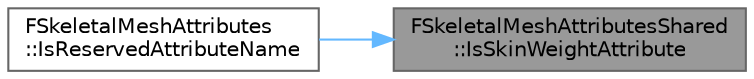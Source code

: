 digraph "FSkeletalMeshAttributesShared::IsSkinWeightAttribute"
{
 // INTERACTIVE_SVG=YES
 // LATEX_PDF_SIZE
  bgcolor="transparent";
  edge [fontname=Helvetica,fontsize=10,labelfontname=Helvetica,labelfontsize=10];
  node [fontname=Helvetica,fontsize=10,shape=box,height=0.2,width=0.4];
  rankdir="RL";
  Node1 [id="Node000001",label="FSkeletalMeshAttributesShared\l::IsSkinWeightAttribute",height=0.2,width=0.4,color="gray40", fillcolor="grey60", style="filled", fontcolor="black",tooltip="Helper function that indicates whether an attribute name represents a skin weight attribute."];
  Node1 -> Node2 [id="edge1_Node000001_Node000002",dir="back",color="steelblue1",style="solid",tooltip=" "];
  Node2 [id="Node000002",label="FSkeletalMeshAttributes\l::IsReservedAttributeName",height=0.2,width=0.4,color="grey40", fillcolor="white", style="filled",URL="$d1/d1a/classFSkeletalMeshAttributes.html#acb74cdc9eda2dc6cc6bbd4a95b1808c7",tooltip="Returns true if a given attribute name is a name for a reserved attribute or not."];
}
